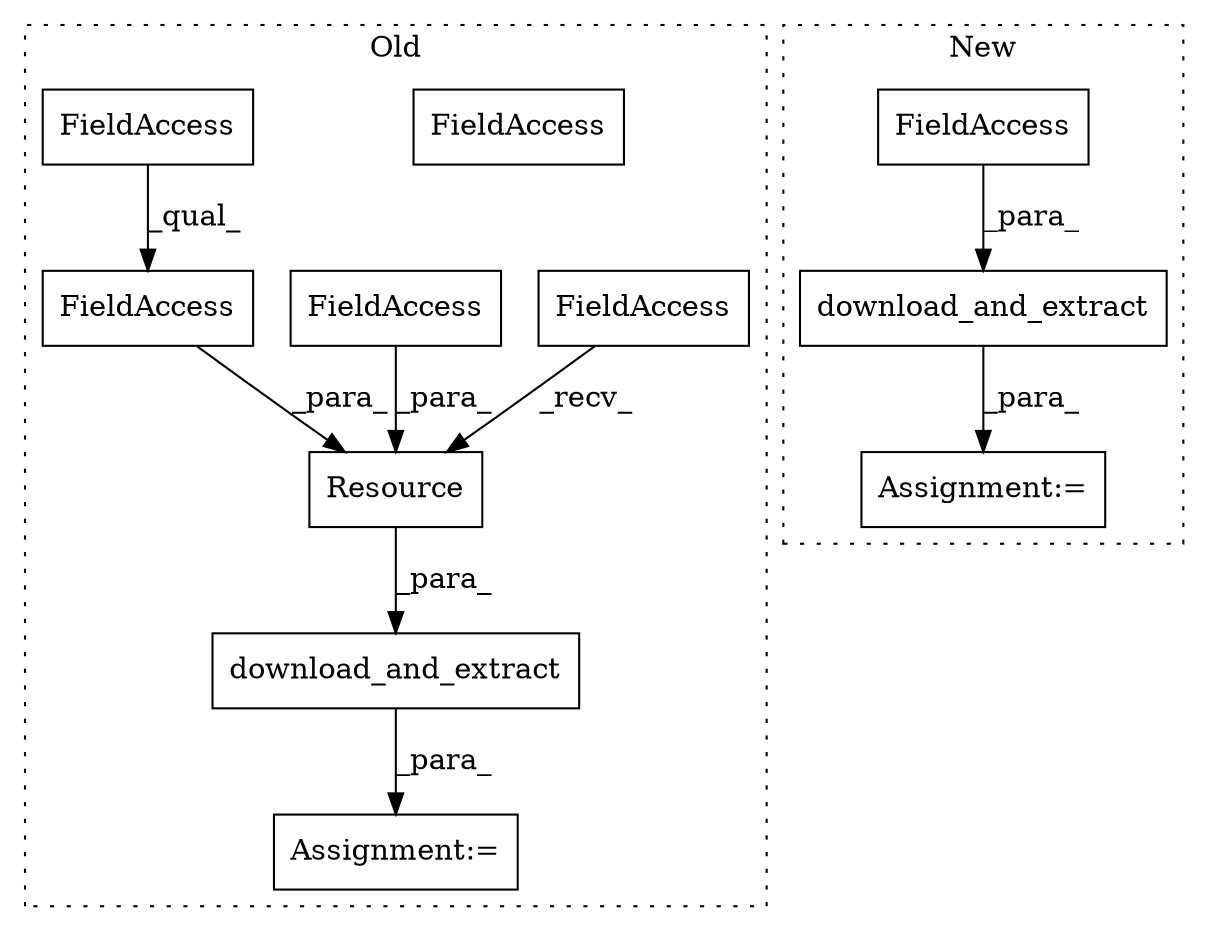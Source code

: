 digraph G {
subgraph cluster0 {
1 [label="download_and_extract" a="32" s="2505,2647" l="21,1" shape="box"];
4 [label="Assignment:=" a="7" s="2493" l="1" shape="box"];
6 [label="Resource" a="32" s="2566,2646" l="9,1" shape="box"];
7 [label="FieldAccess" a="22" s="2589" l="57" shape="box"];
8 [label="FieldAccess" a="22" s="2589" l="53" shape="box"];
9 [label="FieldAccess" a="22" s="2526" l="19" shape="box"];
10 [label="FieldAccess" a="22" s="2575" l="13" shape="box"];
11 [label="FieldAccess" a="22" s="2589" l="53" shape="box"];
label = "Old";
style="dotted";
}
subgraph cluster1 {
2 [label="download_and_extract" a="32" s="2497,2531" l="21,1" shape="box"];
3 [label="Assignment:=" a="7" s="2485" l="1" shape="box"];
5 [label="FieldAccess" a="22" s="2518" l="13" shape="box"];
label = "New";
style="dotted";
}
1 -> 4 [label="_para_"];
2 -> 3 [label="_para_"];
5 -> 2 [label="_para_"];
6 -> 1 [label="_para_"];
7 -> 6 [label="_para_"];
9 -> 6 [label="_recv_"];
10 -> 6 [label="_para_"];
11 -> 7 [label="_qual_"];
}